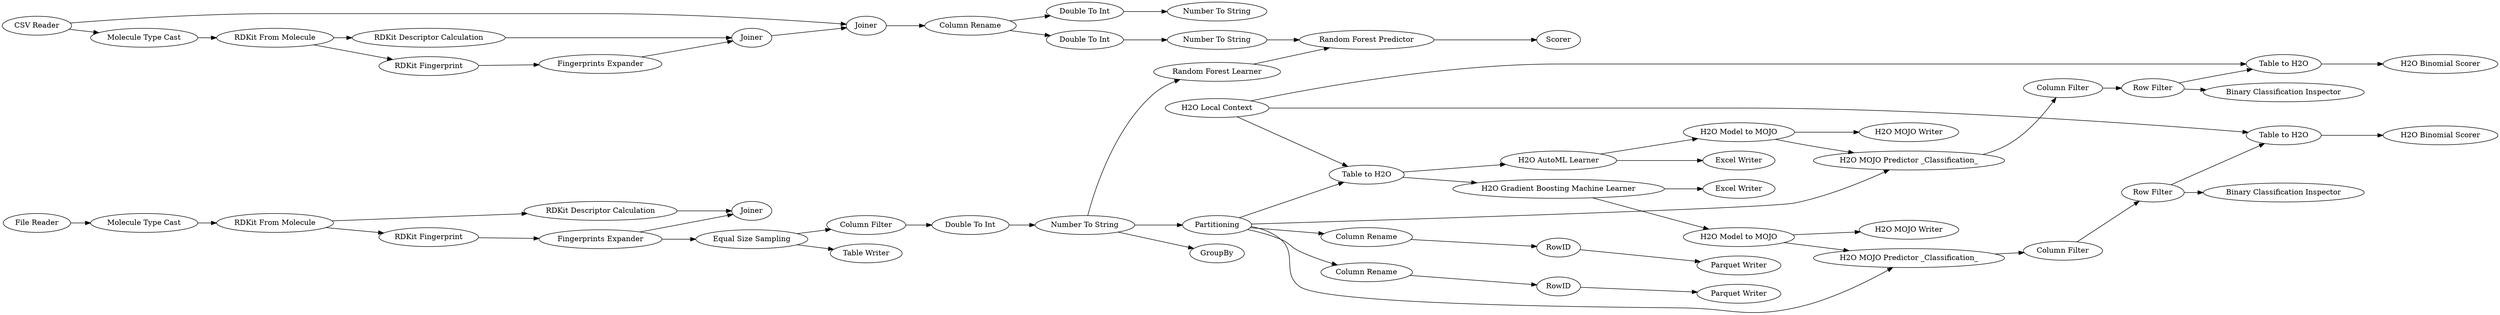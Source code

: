 digraph {
	158 -> 159
	1939 -> 1940
	1965 -> 1963
	82 -> 164
	1941 -> 1939
	1969 -> 1967
	163 -> 1898
	1957 -> 1947
	128 -> 1928
	1959 -> 1961
	2 -> 3
	81 -> 162
	1967 -> 1968
	1935 -> 1934
	1957 -> 1945
	160 -> 128
	1957 -> 1970
	160 -> 159
	165 -> 80
	1898 -> 1941
	1942 -> 1943
	165 -> 1898
	1955 -> 1956
	1946 -> 1945
	1949 -> 1950
	1970 -> 1972
	1950 -> 1975
	1 -> 2
	1946 -> 1952
	1958 -> 1973
	162 -> 163
	3 -> 155
	1945 -> 1958
	1935 -> 1937
	1950 -> 1947
	1945 -> 1949
	81 -> 82
	128 -> 1966
	1957 -> 1963
	1946 -> 1961
	1934 -> 1938
	1943 -> 1938
	1938 -> 1944
	1955 -> 1952
	1972 -> 1971
	1963 -> 1960
	1935 -> 1957
	164 -> 163
	1941 -> 1942
	1957 -> 1969
	1965 -> 1974
	1960 -> 1959
	1928 -> 1936
	1947 -> 1953
	1949 -> 648
	1936 -> 1935
	3 -> 158
	1953 -> 1955
	155 -> 160
	1959 -> 1964
	1958 -> 1965
	80 -> 81
	1952 -> 1951
	1961 -> 1962
	1947 [label="H2O MOJO Predictor _Classification_"]
	1965 [label="H2O Model to MOJO"]
	165 [label="CSV Reader"]
	1970 [label="Column Rename"]
	1944 [label=Scorer]
	1972 [label=RowID]
	1957 [label=Partitioning]
	1952 [label="Table to H2O"]
	162 [label="RDKit Descriptor Calculation"]
	1938 [label="Random Forest Predictor"]
	1936 [label="Double To Int"]
	1974 [label="H2O MOJO Writer"]
	1955 [label="Row Filter"]
	3 [label="RDKit From Molecule"]
	163 [label=Joiner]
	1953 [label="Column Filter"]
	1935 [label="Number To String"]
	1940 [label="Number To String"]
	1971 [label="Parquet Writer"]
	1934 [label="Random Forest Learner"]
	1937 [label=GroupBy]
	1975 [label="H2O MOJO Writer"]
	1951 [label="H2O Binomial Scorer"]
	1898 [label=Joiner]
	1941 [label="Column Rename"]
	1964 [label="Binary Classification Inspector"]
	1968 [label="Parquet Writer"]
	1950 [label="H2O Model to MOJO"]
	1966 [label="Table Writer"]
	1961 [label="Table to H2O"]
	164 [label="Fingerprints Expander"]
	1958 [label="H2O AutoML Learner"]
	1 [label="File Reader"]
	1959 [label="Row Filter"]
	1939 [label="Double To Int"]
	158 [label="RDKit Descriptor Calculation"]
	2 [label="Molecule Type Cast"]
	1963 [label="H2O MOJO Predictor _Classification_"]
	1946 [label="H2O Local Context"]
	159 [label=Joiner]
	1969 [label="Column Rename"]
	1928 [label="Column Filter"]
	160 [label="Fingerprints Expander"]
	1949 [label="H2O Gradient Boosting Machine Learner"]
	81 [label="RDKit From Molecule"]
	1967 [label=RowID]
	1956 [label="Binary Classification Inspector"]
	1960 [label="Column Filter"]
	82 [label="RDKit Fingerprint"]
	1942 [label="Double To Int"]
	1962 [label="H2O Binomial Scorer"]
	155 [label="RDKit Fingerprint"]
	1973 [label="Excel Writer"]
	1945 [label="Table to H2O"]
	1943 [label="Number To String"]
	648 [label="Excel Writer"]
	80 [label="Molecule Type Cast"]
	128 [label="Equal Size Sampling"]
	rankdir=LR
}
